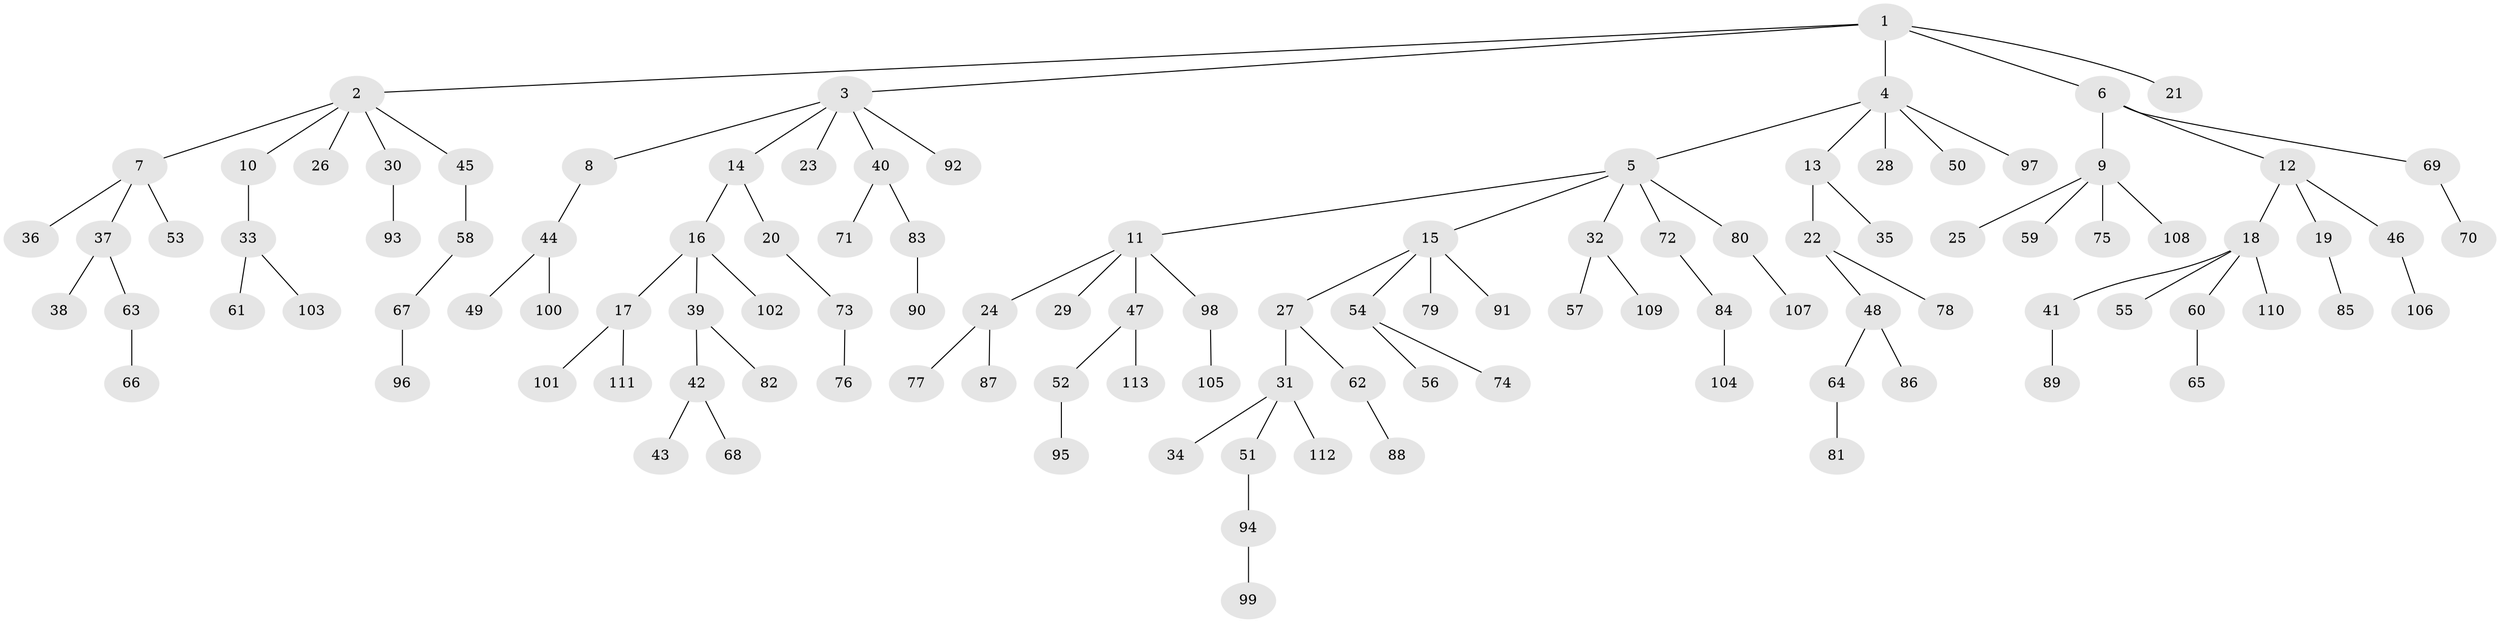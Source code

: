 // coarse degree distribution, {4: 0.10144927536231885, 5: 0.043478260869565216, 6: 0.014492753623188406, 3: 0.07246376811594203, 2: 0.2753623188405797, 1: 0.4927536231884058}
// Generated by graph-tools (version 1.1) at 2025/51/03/04/25 22:51:59]
// undirected, 113 vertices, 112 edges
graph export_dot {
  node [color=gray90,style=filled];
  1;
  2;
  3;
  4;
  5;
  6;
  7;
  8;
  9;
  10;
  11;
  12;
  13;
  14;
  15;
  16;
  17;
  18;
  19;
  20;
  21;
  22;
  23;
  24;
  25;
  26;
  27;
  28;
  29;
  30;
  31;
  32;
  33;
  34;
  35;
  36;
  37;
  38;
  39;
  40;
  41;
  42;
  43;
  44;
  45;
  46;
  47;
  48;
  49;
  50;
  51;
  52;
  53;
  54;
  55;
  56;
  57;
  58;
  59;
  60;
  61;
  62;
  63;
  64;
  65;
  66;
  67;
  68;
  69;
  70;
  71;
  72;
  73;
  74;
  75;
  76;
  77;
  78;
  79;
  80;
  81;
  82;
  83;
  84;
  85;
  86;
  87;
  88;
  89;
  90;
  91;
  92;
  93;
  94;
  95;
  96;
  97;
  98;
  99;
  100;
  101;
  102;
  103;
  104;
  105;
  106;
  107;
  108;
  109;
  110;
  111;
  112;
  113;
  1 -- 2;
  1 -- 3;
  1 -- 4;
  1 -- 6;
  1 -- 21;
  2 -- 7;
  2 -- 10;
  2 -- 26;
  2 -- 30;
  2 -- 45;
  3 -- 8;
  3 -- 14;
  3 -- 23;
  3 -- 40;
  3 -- 92;
  4 -- 5;
  4 -- 13;
  4 -- 28;
  4 -- 50;
  4 -- 97;
  5 -- 11;
  5 -- 15;
  5 -- 32;
  5 -- 72;
  5 -- 80;
  6 -- 9;
  6 -- 12;
  6 -- 69;
  7 -- 36;
  7 -- 37;
  7 -- 53;
  8 -- 44;
  9 -- 25;
  9 -- 59;
  9 -- 75;
  9 -- 108;
  10 -- 33;
  11 -- 24;
  11 -- 29;
  11 -- 47;
  11 -- 98;
  12 -- 18;
  12 -- 19;
  12 -- 46;
  13 -- 22;
  13 -- 35;
  14 -- 16;
  14 -- 20;
  15 -- 27;
  15 -- 54;
  15 -- 79;
  15 -- 91;
  16 -- 17;
  16 -- 39;
  16 -- 102;
  17 -- 101;
  17 -- 111;
  18 -- 41;
  18 -- 55;
  18 -- 60;
  18 -- 110;
  19 -- 85;
  20 -- 73;
  22 -- 48;
  22 -- 78;
  24 -- 77;
  24 -- 87;
  27 -- 31;
  27 -- 62;
  30 -- 93;
  31 -- 34;
  31 -- 51;
  31 -- 112;
  32 -- 57;
  32 -- 109;
  33 -- 61;
  33 -- 103;
  37 -- 38;
  37 -- 63;
  39 -- 42;
  39 -- 82;
  40 -- 71;
  40 -- 83;
  41 -- 89;
  42 -- 43;
  42 -- 68;
  44 -- 49;
  44 -- 100;
  45 -- 58;
  46 -- 106;
  47 -- 52;
  47 -- 113;
  48 -- 64;
  48 -- 86;
  51 -- 94;
  52 -- 95;
  54 -- 56;
  54 -- 74;
  58 -- 67;
  60 -- 65;
  62 -- 88;
  63 -- 66;
  64 -- 81;
  67 -- 96;
  69 -- 70;
  72 -- 84;
  73 -- 76;
  80 -- 107;
  83 -- 90;
  84 -- 104;
  94 -- 99;
  98 -- 105;
}
